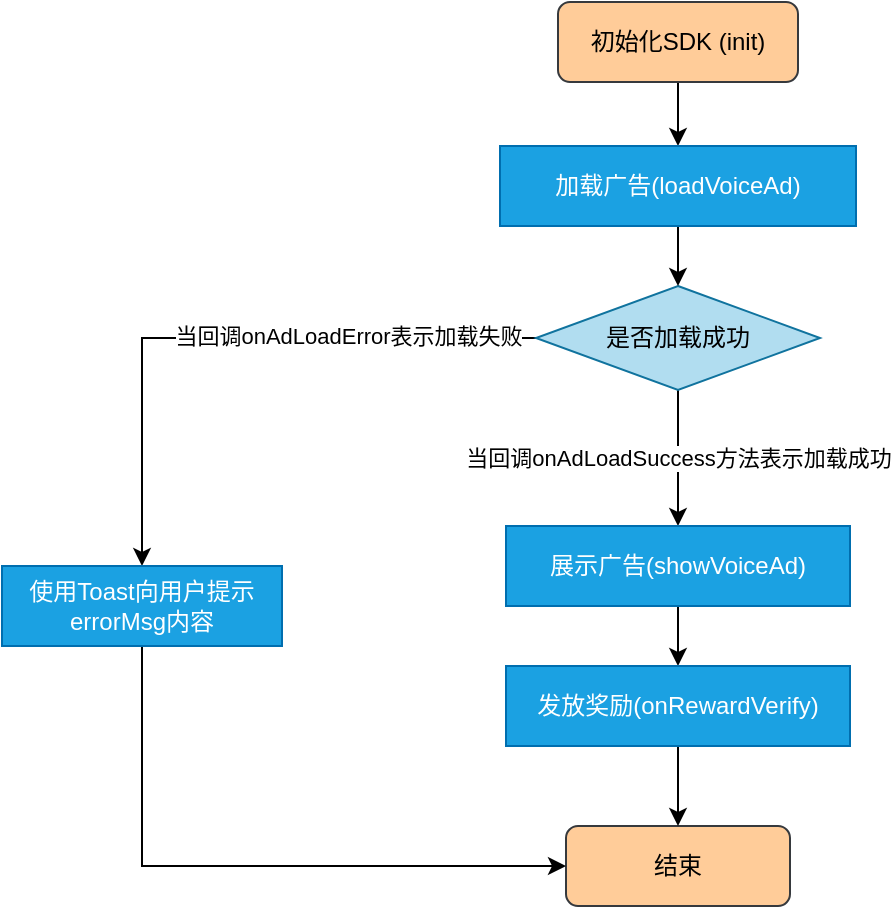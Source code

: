 <mxfile version="21.6.3" type="github">
  <diagram id="C5RBs43oDa-KdzZeNtuy" name="Page-1">
    <mxGraphModel dx="977" dy="599" grid="1" gridSize="10" guides="1" tooltips="1" connect="1" arrows="1" fold="1" page="1" pageScale="1" pageWidth="827" pageHeight="1169" math="0" shadow="0">
      <root>
        <mxCell id="WIyWlLk6GJQsqaUBKTNV-0" />
        <mxCell id="WIyWlLk6GJQsqaUBKTNV-1" parent="WIyWlLk6GJQsqaUBKTNV-0" />
        <mxCell id="j1TYZuY-2m1cKzTf9puD-7" style="edgeStyle=orthogonalEdgeStyle;rounded=0;orthogonalLoop=1;jettySize=auto;html=1;entryX=0.5;entryY=0;entryDx=0;entryDy=0;" edge="1" parent="WIyWlLk6GJQsqaUBKTNV-1" source="WIyWlLk6GJQsqaUBKTNV-3" target="j1TYZuY-2m1cKzTf9puD-3">
          <mxGeometry relative="1" as="geometry" />
        </mxCell>
        <mxCell id="WIyWlLk6GJQsqaUBKTNV-3" value="初始化SDK (init)" style="rounded=1;whiteSpace=wrap;html=1;fontSize=12;glass=0;strokeWidth=1;shadow=0;fillColor=#ffcc99;strokeColor=#36393d;" parent="WIyWlLk6GJQsqaUBKTNV-1" vertex="1">
          <mxGeometry x="368" y="18" width="120" height="40" as="geometry" />
        </mxCell>
        <mxCell id="j1TYZuY-2m1cKzTf9puD-9" style="edgeStyle=orthogonalEdgeStyle;rounded=0;orthogonalLoop=1;jettySize=auto;html=1;entryX=0.5;entryY=0;entryDx=0;entryDy=0;" edge="1" parent="WIyWlLk6GJQsqaUBKTNV-1" source="j1TYZuY-2m1cKzTf9puD-2" target="j1TYZuY-2m1cKzTf9puD-5">
          <mxGeometry relative="1" as="geometry" />
        </mxCell>
        <mxCell id="j1TYZuY-2m1cKzTf9puD-10" value="当回调onAdLoadSuccess方法表示加载成功" style="edgeLabel;html=1;align=center;verticalAlign=middle;resizable=0;points=[];" vertex="1" connectable="0" parent="j1TYZuY-2m1cKzTf9puD-9">
          <mxGeometry x="-0.007" y="-3" relative="1" as="geometry">
            <mxPoint x="3" as="offset" />
          </mxGeometry>
        </mxCell>
        <mxCell id="j1TYZuY-2m1cKzTf9puD-12" style="edgeStyle=orthogonalEdgeStyle;rounded=0;orthogonalLoop=1;jettySize=auto;html=1;entryX=0.5;entryY=0;entryDx=0;entryDy=0;" edge="1" parent="WIyWlLk6GJQsqaUBKTNV-1" source="j1TYZuY-2m1cKzTf9puD-2" target="j1TYZuY-2m1cKzTf9puD-11">
          <mxGeometry relative="1" as="geometry" />
        </mxCell>
        <mxCell id="j1TYZuY-2m1cKzTf9puD-13" value="当回调onAdLoadError表示加载失败" style="edgeLabel;html=1;align=center;verticalAlign=middle;resizable=0;points=[];" vertex="1" connectable="0" parent="j1TYZuY-2m1cKzTf9puD-12">
          <mxGeometry x="-0.402" y="-3" relative="1" as="geometry">
            <mxPoint x="-1" y="2" as="offset" />
          </mxGeometry>
        </mxCell>
        <mxCell id="j1TYZuY-2m1cKzTf9puD-2" value="是否加载成功" style="rhombus;whiteSpace=wrap;html=1;fillColor=#b1ddf0;strokeColor=#10739e;" vertex="1" parent="WIyWlLk6GJQsqaUBKTNV-1">
          <mxGeometry x="357" y="160" width="142" height="52" as="geometry" />
        </mxCell>
        <mxCell id="j1TYZuY-2m1cKzTf9puD-8" style="edgeStyle=orthogonalEdgeStyle;rounded=0;orthogonalLoop=1;jettySize=auto;html=1;entryX=0.5;entryY=0;entryDx=0;entryDy=0;" edge="1" parent="WIyWlLk6GJQsqaUBKTNV-1" source="j1TYZuY-2m1cKzTf9puD-3" target="j1TYZuY-2m1cKzTf9puD-2">
          <mxGeometry relative="1" as="geometry" />
        </mxCell>
        <mxCell id="j1TYZuY-2m1cKzTf9puD-3" value="加载广告(loadVoiceAd)" style="rounded=0;whiteSpace=wrap;html=1;fillColor=#1ba1e2;strokeColor=#006EAF;fontColor=#ffffff;" vertex="1" parent="WIyWlLk6GJQsqaUBKTNV-1">
          <mxGeometry x="339" y="90" width="178" height="40" as="geometry" />
        </mxCell>
        <mxCell id="j1TYZuY-2m1cKzTf9puD-4" value="结束" style="rounded=1;whiteSpace=wrap;html=1;fillColor=#ffcc99;strokeColor=#36393d;" vertex="1" parent="WIyWlLk6GJQsqaUBKTNV-1">
          <mxGeometry x="372" y="430" width="112" height="40" as="geometry" />
        </mxCell>
        <mxCell id="j1TYZuY-2m1cKzTf9puD-15" style="edgeStyle=orthogonalEdgeStyle;rounded=0;orthogonalLoop=1;jettySize=auto;html=1;entryX=0.5;entryY=0;entryDx=0;entryDy=0;" edge="1" parent="WIyWlLk6GJQsqaUBKTNV-1" source="j1TYZuY-2m1cKzTf9puD-5" target="j1TYZuY-2m1cKzTf9puD-6">
          <mxGeometry relative="1" as="geometry" />
        </mxCell>
        <mxCell id="j1TYZuY-2m1cKzTf9puD-5" value="展示广告(showVoiceAd)" style="rounded=0;whiteSpace=wrap;html=1;fillColor=#1ba1e2;strokeColor=#006EAF;fontColor=#ffffff;" vertex="1" parent="WIyWlLk6GJQsqaUBKTNV-1">
          <mxGeometry x="342" y="280" width="172" height="40" as="geometry" />
        </mxCell>
        <mxCell id="j1TYZuY-2m1cKzTf9puD-16" style="edgeStyle=orthogonalEdgeStyle;rounded=0;orthogonalLoop=1;jettySize=auto;html=1;entryX=0.5;entryY=0;entryDx=0;entryDy=0;" edge="1" parent="WIyWlLk6GJQsqaUBKTNV-1" source="j1TYZuY-2m1cKzTf9puD-6" target="j1TYZuY-2m1cKzTf9puD-4">
          <mxGeometry relative="1" as="geometry" />
        </mxCell>
        <mxCell id="j1TYZuY-2m1cKzTf9puD-6" value="发放奖励(onRewardVerify)" style="rounded=0;whiteSpace=wrap;html=1;fillColor=#1ba1e2;strokeColor=#006EAF;fontColor=#ffffff;" vertex="1" parent="WIyWlLk6GJQsqaUBKTNV-1">
          <mxGeometry x="342" y="350" width="172" height="40" as="geometry" />
        </mxCell>
        <mxCell id="j1TYZuY-2m1cKzTf9puD-17" style="edgeStyle=orthogonalEdgeStyle;rounded=0;orthogonalLoop=1;jettySize=auto;html=1;entryX=0;entryY=0.5;entryDx=0;entryDy=0;exitX=0.5;exitY=1;exitDx=0;exitDy=0;" edge="1" parent="WIyWlLk6GJQsqaUBKTNV-1" source="j1TYZuY-2m1cKzTf9puD-11" target="j1TYZuY-2m1cKzTf9puD-4">
          <mxGeometry relative="1" as="geometry" />
        </mxCell>
        <mxCell id="j1TYZuY-2m1cKzTf9puD-11" value="使用Toast向用户提示errorMsg内容" style="rounded=0;whiteSpace=wrap;html=1;fillColor=#1ba1e2;strokeColor=#006EAF;fontColor=#ffffff;" vertex="1" parent="WIyWlLk6GJQsqaUBKTNV-1">
          <mxGeometry x="90" y="300" width="140" height="40" as="geometry" />
        </mxCell>
      </root>
    </mxGraphModel>
  </diagram>
</mxfile>
